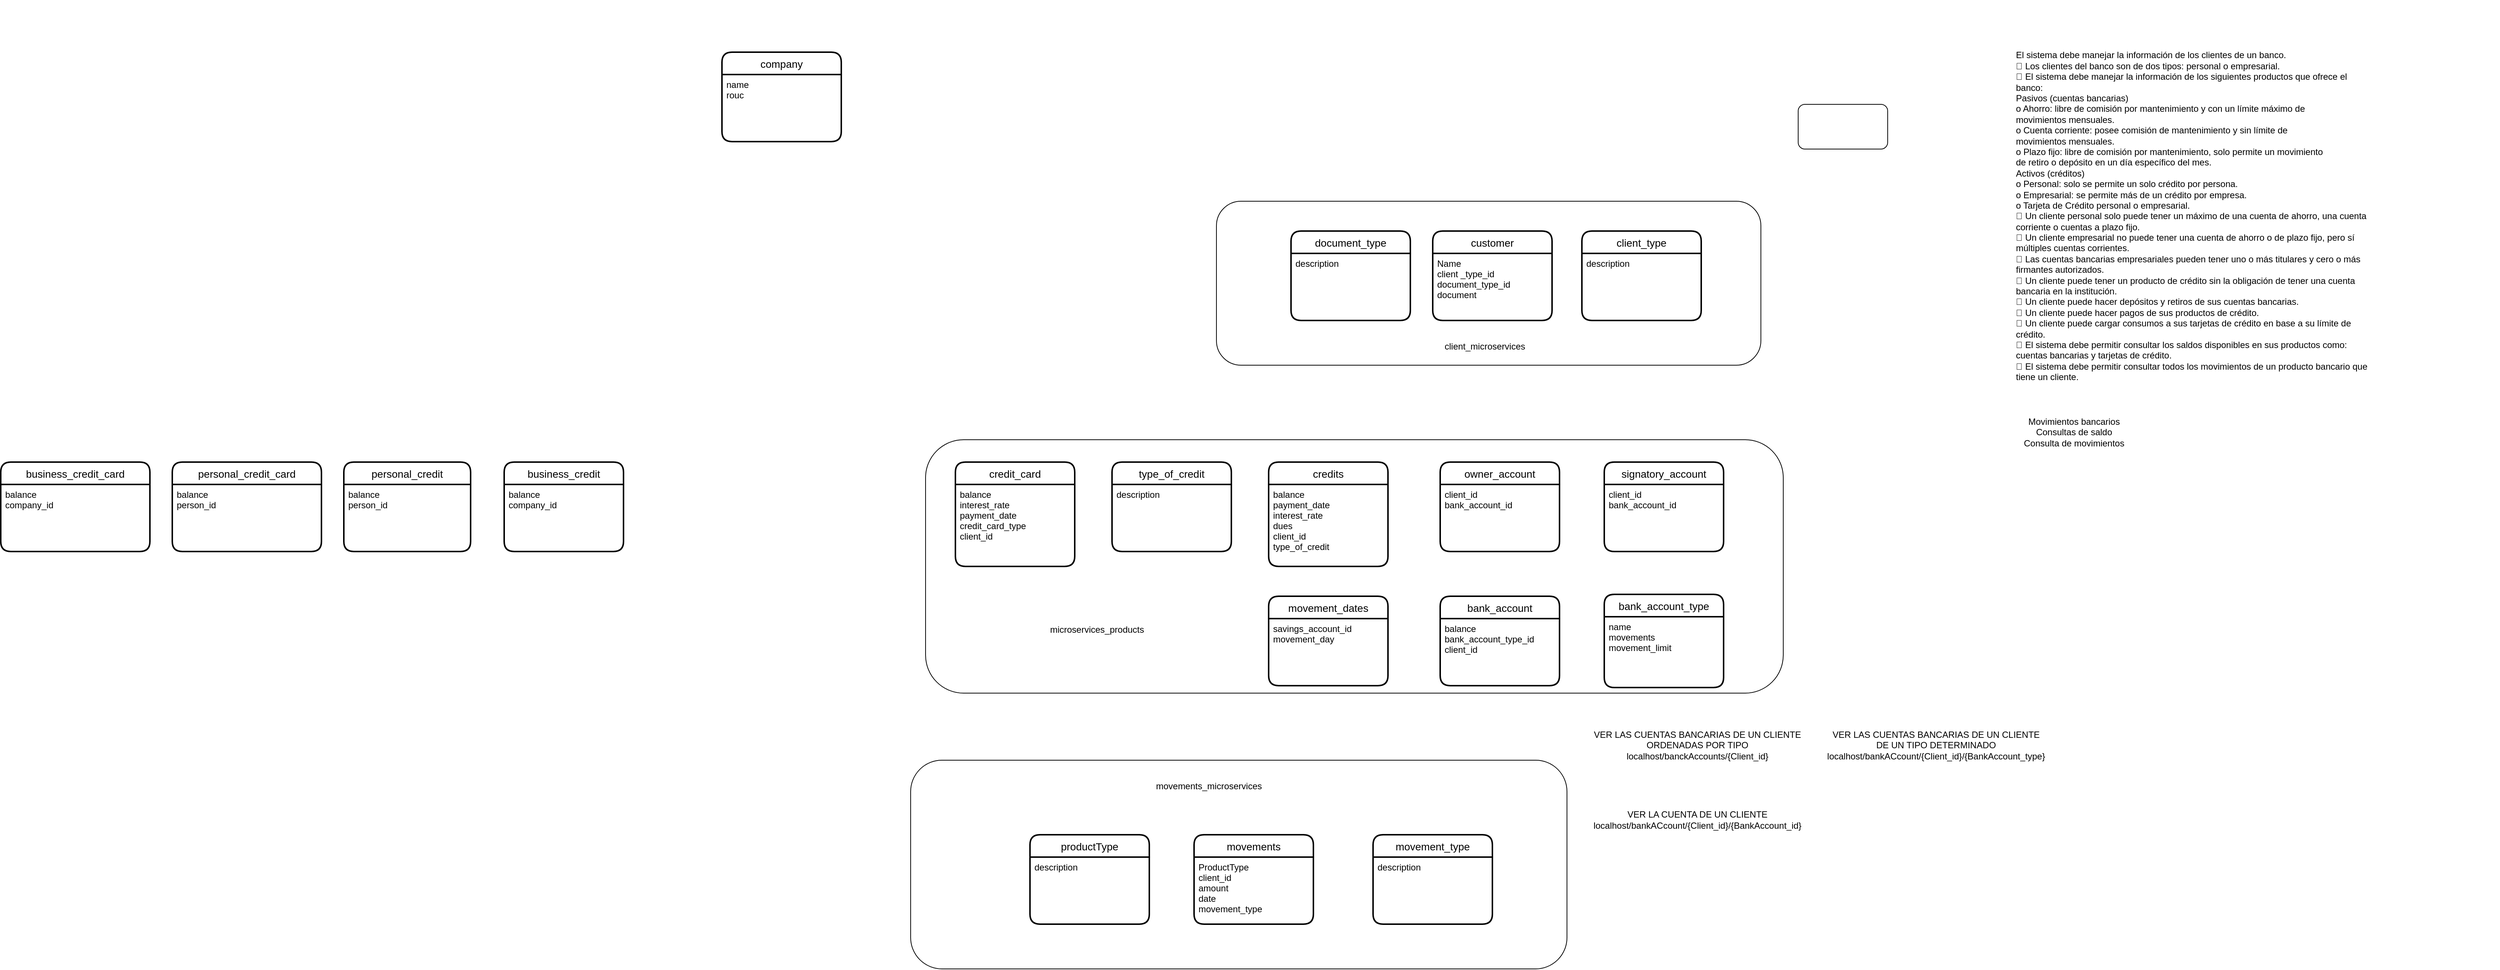 <mxfile version="20.8.20" type="github">
  <diagram name="Página-1" id="WvwGp7_9_SOHxkic99e-">
    <mxGraphModel dx="3705" dy="1735" grid="1" gridSize="10" guides="1" tooltips="1" connect="1" arrows="1" fold="1" page="1" pageScale="1" pageWidth="827" pageHeight="1169" math="0" shadow="0">
      <root>
        <mxCell id="0" />
        <mxCell id="1" parent="0" />
        <mxCell id="dOcX7SPBu0bCw76Jdtv2-1" value="" style="rounded=1;whiteSpace=wrap;html=1;" parent="1" vertex="1">
          <mxGeometry x="110" y="130" width="120" height="60" as="geometry" />
        </mxCell>
        <mxCell id="dOcX7SPBu0bCw76Jdtv2-2" value="" style="rounded=1;whiteSpace=wrap;html=1;" parent="1" vertex="1">
          <mxGeometry x="-670" y="260" width="730" height="220" as="geometry" />
        </mxCell>
        <mxCell id="dOcX7SPBu0bCw76Jdtv2-3" value="" style="rounded=1;whiteSpace=wrap;html=1;" parent="1" vertex="1">
          <mxGeometry x="-1060" y="580" width="1150" height="340" as="geometry" />
        </mxCell>
        <mxCell id="dOcX7SPBu0bCw76Jdtv2-4" value="" style="rounded=1;whiteSpace=wrap;html=1;" parent="1" vertex="1">
          <mxGeometry x="-1080" y="1010" width="880" height="280" as="geometry" />
        </mxCell>
        <mxCell id="dOcX7SPBu0bCw76Jdtv2-5" value="company" style="swimlane;childLayout=stackLayout;horizontal=1;startSize=30;horizontalStack=0;rounded=1;fontSize=14;fontStyle=0;strokeWidth=2;resizeParent=0;resizeLast=1;shadow=0;dashed=0;align=center;" parent="1" vertex="1">
          <mxGeometry x="-1333" y="60" width="160" height="120" as="geometry" />
        </mxCell>
        <mxCell id="dOcX7SPBu0bCw76Jdtv2-6" value="name&#xa;rouc" style="align=left;strokeColor=none;fillColor=none;spacingLeft=4;fontSize=12;verticalAlign=top;resizable=0;rotatable=0;part=1;" parent="dOcX7SPBu0bCw76Jdtv2-5" vertex="1">
          <mxGeometry y="30" width="160" height="90" as="geometry" />
        </mxCell>
        <mxCell id="dOcX7SPBu0bCw76Jdtv2-7" value="bank_account" style="swimlane;childLayout=stackLayout;horizontal=1;startSize=30;horizontalStack=0;rounded=1;fontSize=14;fontStyle=0;strokeWidth=2;resizeParent=0;resizeLast=1;shadow=0;dashed=0;align=center;" parent="1" vertex="1">
          <mxGeometry x="-370" y="790" width="160" height="120" as="geometry" />
        </mxCell>
        <mxCell id="dOcX7SPBu0bCw76Jdtv2-8" value="balance&#xa;bank_account_type_id&#xa;client_id&#xa;&#xa;" style="align=left;strokeColor=none;fillColor=none;spacingLeft=4;fontSize=12;verticalAlign=top;resizable=0;rotatable=0;part=1;" parent="dOcX7SPBu0bCw76Jdtv2-7" vertex="1">
          <mxGeometry y="30" width="160" height="90" as="geometry" />
        </mxCell>
        <mxCell id="dOcX7SPBu0bCw76Jdtv2-9" value="bank_account_type" style="swimlane;childLayout=stackLayout;horizontal=1;startSize=30;horizontalStack=0;rounded=1;fontSize=14;fontStyle=0;strokeWidth=2;resizeParent=0;resizeLast=1;shadow=0;dashed=0;align=center;" parent="1" vertex="1">
          <mxGeometry x="-150" y="787.5" width="160" height="125" as="geometry" />
        </mxCell>
        <mxCell id="dOcX7SPBu0bCw76Jdtv2-10" value="name&#xa;movements&#xa;movement_limit&#xa;" style="align=left;strokeColor=none;fillColor=none;spacingLeft=4;fontSize=12;verticalAlign=top;resizable=0;rotatable=0;part=1;" parent="dOcX7SPBu0bCw76Jdtv2-9" vertex="1">
          <mxGeometry y="30" width="160" height="95" as="geometry" />
        </mxCell>
        <mxCell id="dOcX7SPBu0bCw76Jdtv2-11" value="owner_account" style="swimlane;childLayout=stackLayout;horizontal=1;startSize=30;horizontalStack=0;rounded=1;fontSize=14;fontStyle=0;strokeWidth=2;resizeParent=0;resizeLast=1;shadow=0;dashed=0;align=center;" parent="1" vertex="1">
          <mxGeometry x="-370" y="610" width="160" height="120" as="geometry" />
        </mxCell>
        <mxCell id="dOcX7SPBu0bCw76Jdtv2-12" value="client_id&#xa;bank_account_id" style="align=left;strokeColor=none;fillColor=none;spacingLeft=4;fontSize=12;verticalAlign=top;resizable=0;rotatable=0;part=1;" parent="dOcX7SPBu0bCw76Jdtv2-11" vertex="1">
          <mxGeometry y="30" width="160" height="90" as="geometry" />
        </mxCell>
        <mxCell id="dOcX7SPBu0bCw76Jdtv2-13" value="signatory_account" style="swimlane;childLayout=stackLayout;horizontal=1;startSize=30;horizontalStack=0;rounded=1;fontSize=14;fontStyle=0;strokeWidth=2;resizeParent=0;resizeLast=1;shadow=0;dashed=0;align=center;" parent="1" vertex="1">
          <mxGeometry x="-150" y="610" width="160" height="120" as="geometry" />
        </mxCell>
        <mxCell id="dOcX7SPBu0bCw76Jdtv2-14" value="client_id&#xa;bank_account_id" style="align=left;strokeColor=none;fillColor=none;spacingLeft=4;fontSize=12;verticalAlign=top;resizable=0;rotatable=0;part=1;" parent="dOcX7SPBu0bCw76Jdtv2-13" vertex="1">
          <mxGeometry y="30" width="160" height="90" as="geometry" />
        </mxCell>
        <mxCell id="dOcX7SPBu0bCw76Jdtv2-15" value="business_credit" style="swimlane;childLayout=stackLayout;horizontal=1;startSize=30;horizontalStack=0;rounded=1;fontSize=14;fontStyle=0;strokeWidth=2;resizeParent=0;resizeLast=1;shadow=0;dashed=0;align=center;" parent="1" vertex="1">
          <mxGeometry x="-1625" y="610" width="160" height="120" as="geometry" />
        </mxCell>
        <mxCell id="dOcX7SPBu0bCw76Jdtv2-16" value="balance&#xa;company_id" style="align=left;strokeColor=none;fillColor=none;spacingLeft=4;fontSize=12;verticalAlign=top;resizable=0;rotatable=0;part=1;" parent="dOcX7SPBu0bCw76Jdtv2-15" vertex="1">
          <mxGeometry y="30" width="160" height="90" as="geometry" />
        </mxCell>
        <mxCell id="dOcX7SPBu0bCw76Jdtv2-17" value="personal_credit" style="swimlane;childLayout=stackLayout;horizontal=1;startSize=30;horizontalStack=0;rounded=1;fontSize=14;fontStyle=0;strokeWidth=2;resizeParent=0;resizeLast=1;shadow=0;dashed=0;align=center;" parent="1" vertex="1">
          <mxGeometry x="-1840" y="610" width="170" height="120" as="geometry" />
        </mxCell>
        <mxCell id="dOcX7SPBu0bCw76Jdtv2-18" value="balance &#xa;person_id" style="align=left;strokeColor=none;fillColor=none;spacingLeft=4;fontSize=12;verticalAlign=top;resizable=0;rotatable=0;part=1;" parent="dOcX7SPBu0bCw76Jdtv2-17" vertex="1">
          <mxGeometry y="30" width="170" height="90" as="geometry" />
        </mxCell>
        <mxCell id="dOcX7SPBu0bCw76Jdtv2-19" value="personal_credit_card" style="swimlane;childLayout=stackLayout;horizontal=1;startSize=30;horizontalStack=0;rounded=1;fontSize=14;fontStyle=0;strokeWidth=2;resizeParent=0;resizeLast=1;shadow=0;dashed=0;align=center;" parent="1" vertex="1">
          <mxGeometry x="-2070" y="610" width="200" height="120" as="geometry" />
        </mxCell>
        <mxCell id="dOcX7SPBu0bCw76Jdtv2-20" value="balance&#xa;person_id" style="align=left;strokeColor=none;fillColor=none;spacingLeft=4;fontSize=12;verticalAlign=top;resizable=0;rotatable=0;part=1;" parent="dOcX7SPBu0bCw76Jdtv2-19" vertex="1">
          <mxGeometry y="30" width="200" height="90" as="geometry" />
        </mxCell>
        <mxCell id="dOcX7SPBu0bCw76Jdtv2-21" value="business_credit_card" style="swimlane;childLayout=stackLayout;horizontal=1;startSize=30;horizontalStack=0;rounded=1;fontSize=14;fontStyle=0;strokeWidth=2;resizeParent=0;resizeLast=1;shadow=0;dashed=0;align=center;" parent="1" vertex="1">
          <mxGeometry x="-2300" y="610" width="200" height="120" as="geometry" />
        </mxCell>
        <mxCell id="dOcX7SPBu0bCw76Jdtv2-22" value="balance&#xa;company_id" style="align=left;strokeColor=none;fillColor=none;spacingLeft=4;fontSize=12;verticalAlign=top;resizable=0;rotatable=0;part=1;" parent="dOcX7SPBu0bCw76Jdtv2-21" vertex="1">
          <mxGeometry y="30" width="200" height="90" as="geometry" />
        </mxCell>
        <mxCell id="dOcX7SPBu0bCw76Jdtv2-23" value="movement_dates" style="swimlane;childLayout=stackLayout;horizontal=1;startSize=30;horizontalStack=0;rounded=1;fontSize=14;fontStyle=0;strokeWidth=2;resizeParent=0;resizeLast=1;shadow=0;dashed=0;align=center;" parent="1" vertex="1">
          <mxGeometry x="-600" y="790" width="160" height="120" as="geometry" />
        </mxCell>
        <mxCell id="dOcX7SPBu0bCw76Jdtv2-24" value="savings_account_id&#xa;movement_day" style="align=left;strokeColor=none;fillColor=none;spacingLeft=4;fontSize=12;verticalAlign=top;resizable=0;rotatable=0;part=1;" parent="dOcX7SPBu0bCw76Jdtv2-23" vertex="1">
          <mxGeometry y="30" width="160" height="90" as="geometry" />
        </mxCell>
        <mxCell id="dOcX7SPBu0bCw76Jdtv2-25" value="customer" style="swimlane;childLayout=stackLayout;horizontal=1;startSize=30;horizontalStack=0;rounded=1;fontSize=14;fontStyle=0;strokeWidth=2;resizeParent=0;resizeLast=1;shadow=0;dashed=0;align=center;" parent="1" vertex="1">
          <mxGeometry x="-380" y="300" width="160" height="120" as="geometry" />
        </mxCell>
        <mxCell id="dOcX7SPBu0bCw76Jdtv2-26" value="Name&#xa;client _type_id&#xa;document_type_id&#xa;document" style="align=left;strokeColor=none;fillColor=none;spacingLeft=4;fontSize=12;verticalAlign=top;resizable=0;rotatable=0;part=1;" parent="dOcX7SPBu0bCw76Jdtv2-25" vertex="1">
          <mxGeometry y="30" width="160" height="90" as="geometry" />
        </mxCell>
        <mxCell id="dOcX7SPBu0bCw76Jdtv2-27" value="client_type" style="swimlane;childLayout=stackLayout;horizontal=1;startSize=30;horizontalStack=0;rounded=1;fontSize=14;fontStyle=0;strokeWidth=2;resizeParent=0;resizeLast=1;shadow=0;dashed=0;align=center;" parent="1" vertex="1">
          <mxGeometry x="-180" y="300" width="160" height="120" as="geometry" />
        </mxCell>
        <mxCell id="dOcX7SPBu0bCw76Jdtv2-28" value="description " style="align=left;strokeColor=none;fillColor=none;spacingLeft=4;fontSize=12;verticalAlign=top;resizable=0;rotatable=0;part=1;" parent="dOcX7SPBu0bCw76Jdtv2-27" vertex="1">
          <mxGeometry y="30" width="160" height="90" as="geometry" />
        </mxCell>
        <mxCell id="dOcX7SPBu0bCw76Jdtv2-29" value="document_type" style="swimlane;childLayout=stackLayout;horizontal=1;startSize=30;horizontalStack=0;rounded=1;fontSize=14;fontStyle=0;strokeWidth=2;resizeParent=0;resizeLast=1;shadow=0;dashed=0;align=center;" parent="1" vertex="1">
          <mxGeometry x="-570" y="300" width="160" height="120" as="geometry" />
        </mxCell>
        <mxCell id="dOcX7SPBu0bCw76Jdtv2-30" value="description" style="align=left;strokeColor=none;fillColor=none;spacingLeft=4;fontSize=12;verticalAlign=top;resizable=0;rotatable=0;part=1;" parent="dOcX7SPBu0bCw76Jdtv2-29" vertex="1">
          <mxGeometry y="30" width="160" height="90" as="geometry" />
        </mxCell>
        <mxCell id="dOcX7SPBu0bCw76Jdtv2-31" value="credits" style="swimlane;childLayout=stackLayout;horizontal=1;startSize=30;horizontalStack=0;rounded=1;fontSize=14;fontStyle=0;strokeWidth=2;resizeParent=0;resizeLast=1;shadow=0;dashed=0;align=center;" parent="1" vertex="1">
          <mxGeometry x="-600" y="610" width="160" height="140" as="geometry" />
        </mxCell>
        <mxCell id="dOcX7SPBu0bCw76Jdtv2-32" value="balance&#xa;payment_date&#xa;interest_rate&#xa;dues&#xa;client_id&#xa;type_of_credit" style="align=left;strokeColor=none;fillColor=none;spacingLeft=4;fontSize=12;verticalAlign=top;resizable=0;rotatable=0;part=1;" parent="dOcX7SPBu0bCw76Jdtv2-31" vertex="1">
          <mxGeometry y="30" width="160" height="110" as="geometry" />
        </mxCell>
        <mxCell id="dOcX7SPBu0bCw76Jdtv2-33" value="type_of_credit" style="swimlane;childLayout=stackLayout;horizontal=1;startSize=30;horizontalStack=0;rounded=1;fontSize=14;fontStyle=0;strokeWidth=2;resizeParent=0;resizeLast=1;shadow=0;dashed=0;align=center;" parent="1" vertex="1">
          <mxGeometry x="-810" y="610" width="160" height="120" as="geometry" />
        </mxCell>
        <mxCell id="dOcX7SPBu0bCw76Jdtv2-34" value="description" style="align=left;strokeColor=none;fillColor=none;spacingLeft=4;fontSize=12;verticalAlign=top;resizable=0;rotatable=0;part=1;" parent="dOcX7SPBu0bCw76Jdtv2-33" vertex="1">
          <mxGeometry y="30" width="160" height="90" as="geometry" />
        </mxCell>
        <mxCell id="dOcX7SPBu0bCw76Jdtv2-35" value="credit_card" style="swimlane;childLayout=stackLayout;horizontal=1;startSize=30;horizontalStack=0;rounded=1;fontSize=14;fontStyle=0;strokeWidth=2;resizeParent=0;resizeLast=1;shadow=0;dashed=0;align=center;" parent="1" vertex="1">
          <mxGeometry x="-1020" y="610" width="160" height="140" as="geometry" />
        </mxCell>
        <mxCell id="dOcX7SPBu0bCw76Jdtv2-36" value="balance&#xa;interest_rate&#xa;payment_date&#xa;credit_card_type&#xa;client_id" style="align=left;strokeColor=none;fillColor=none;spacingLeft=4;fontSize=12;verticalAlign=top;resizable=0;rotatable=0;part=1;" parent="dOcX7SPBu0bCw76Jdtv2-35" vertex="1">
          <mxGeometry y="30" width="160" height="110" as="geometry" />
        </mxCell>
        <mxCell id="dOcX7SPBu0bCw76Jdtv2-37" value="movements" style="swimlane;childLayout=stackLayout;horizontal=1;startSize=30;horizontalStack=0;rounded=1;fontSize=14;fontStyle=0;strokeWidth=2;resizeParent=0;resizeLast=1;shadow=0;dashed=0;align=center;" parent="1" vertex="1">
          <mxGeometry x="-700" y="1110" width="160" height="120" as="geometry" />
        </mxCell>
        <mxCell id="dOcX7SPBu0bCw76Jdtv2-38" value="ProductType&#xa;client_id&#xa;amount&#xa;date&#xa;movement_type" style="align=left;strokeColor=none;fillColor=none;spacingLeft=4;fontSize=12;verticalAlign=top;resizable=0;rotatable=0;part=1;" parent="dOcX7SPBu0bCw76Jdtv2-37" vertex="1">
          <mxGeometry y="30" width="160" height="90" as="geometry" />
        </mxCell>
        <mxCell id="dOcX7SPBu0bCw76Jdtv2-39" value="productType" style="swimlane;childLayout=stackLayout;horizontal=1;startSize=30;horizontalStack=0;rounded=1;fontSize=14;fontStyle=0;strokeWidth=2;resizeParent=0;resizeLast=1;shadow=0;dashed=0;align=center;" parent="1" vertex="1">
          <mxGeometry x="-920" y="1110" width="160" height="120" as="geometry" />
        </mxCell>
        <mxCell id="dOcX7SPBu0bCw76Jdtv2-40" value="description" style="align=left;strokeColor=none;fillColor=none;spacingLeft=4;fontSize=12;verticalAlign=top;resizable=0;rotatable=0;part=1;" parent="dOcX7SPBu0bCw76Jdtv2-39" vertex="1">
          <mxGeometry y="30" width="160" height="90" as="geometry" />
        </mxCell>
        <mxCell id="dOcX7SPBu0bCw76Jdtv2-41" value="movement_type" style="swimlane;childLayout=stackLayout;horizontal=1;startSize=30;horizontalStack=0;rounded=1;fontSize=14;fontStyle=0;strokeWidth=2;resizeParent=0;resizeLast=1;shadow=0;dashed=0;align=center;" parent="1" vertex="1">
          <mxGeometry x="-460" y="1110" width="160" height="120" as="geometry" />
        </mxCell>
        <mxCell id="dOcX7SPBu0bCw76Jdtv2-42" value="description" style="align=left;strokeColor=none;fillColor=none;spacingLeft=4;fontSize=12;verticalAlign=top;resizable=0;rotatable=0;part=1;" parent="dOcX7SPBu0bCw76Jdtv2-41" vertex="1">
          <mxGeometry y="30" width="160" height="90" as="geometry" />
        </mxCell>
        <mxCell id="dOcX7SPBu0bCw76Jdtv2-43" value="movements_microservices" style="text;strokeColor=none;align=center;fillColor=none;html=1;verticalAlign=middle;whiteSpace=wrap;rounded=0;" parent="1" vertex="1">
          <mxGeometry x="-760" y="1030" width="160" height="30" as="geometry" />
        </mxCell>
        <mxCell id="dOcX7SPBu0bCw76Jdtv2-44" value="microservices_products" style="text;strokeColor=none;align=center;fillColor=none;html=1;verticalAlign=middle;whiteSpace=wrap;rounded=0;" parent="1" vertex="1">
          <mxGeometry x="-920" y="820" width="180" height="30" as="geometry" />
        </mxCell>
        <mxCell id="dOcX7SPBu0bCw76Jdtv2-45" value="client_microservices" style="text;strokeColor=none;align=center;fillColor=none;html=1;verticalAlign=middle;whiteSpace=wrap;rounded=0;" parent="1" vertex="1">
          <mxGeometry x="-430" y="440" width="240" height="30" as="geometry" />
        </mxCell>
        <mxCell id="UTPRJ2tX5IX8wE_pQEL6-1" value="VER LAS CUENTAS BANCARIAS DE UN CLIENTE ORDENADAS POR TIPO&lt;br&gt;localhost/banckAccounts/{Client_id}" style="text;strokeColor=none;align=center;fillColor=none;html=1;verticalAlign=middle;whiteSpace=wrap;rounded=0;" parent="1" vertex="1">
          <mxGeometry x="-170" y="960" width="290" height="60" as="geometry" />
        </mxCell>
        <mxCell id="UTPRJ2tX5IX8wE_pQEL6-2" value="VER LAS CUENTAS BANCARIAS DE UN CLIENTE DE UN TIPO DETERMINADO&lt;br&gt;localhost/bankACcount/{Client_id}/{BankAccount_type}" style="text;strokeColor=none;align=center;fillColor=none;html=1;verticalAlign=middle;whiteSpace=wrap;rounded=0;" parent="1" vertex="1">
          <mxGeometry x="150" y="960" width="290" height="60" as="geometry" />
        </mxCell>
        <mxCell id="UTPRJ2tX5IX8wE_pQEL6-3" value="VER LA CUENTA DE UN CLIENTE&lt;br&gt;localhost/bankACcount/{Client_id}/{BankAccount_id}" style="text;strokeColor=none;align=center;fillColor=none;html=1;verticalAlign=middle;whiteSpace=wrap;rounded=0;" parent="1" vertex="1">
          <mxGeometry x="-170" y="1060" width="290" height="60" as="geometry" />
        </mxCell>
        <mxCell id="UTPRJ2tX5IX8wE_pQEL6-4" value="&lt;div&gt;El sistema debe manejar la información de los clientes de un banco.&lt;/div&gt;&lt;div&gt;&lt;span style=&quot;font-size: 12px;&quot;&gt; Los clientes del banco son de dos tipos: personal o empresarial.&lt;/span&gt;&lt;/div&gt;&lt;div&gt;&lt;span style=&quot;font-size: 12px;&quot;&gt; El sistema debe manejar la información de los siguientes productos que ofrece el&lt;/span&gt;&lt;/div&gt;&lt;div&gt;&lt;span style=&quot;font-size: 12px;&quot;&gt;banco:&lt;/span&gt;&lt;/div&gt;&lt;div&gt;&lt;span style=&quot;font-size: 12px;&quot;&gt;Pasivos (cuentas bancarias)&lt;/span&gt;&lt;/div&gt;&lt;div&gt;&lt;span style=&quot;font-size: 12px;&quot;&gt;o Ahorro: libre de comisión por mantenimiento y con un límite máximo de&lt;/span&gt;&lt;/div&gt;&lt;div&gt;&lt;span style=&quot;font-size: 12px;&quot;&gt;movimientos mensuales.&lt;/span&gt;&lt;/div&gt;&lt;div&gt;&lt;span style=&quot;font-size: 12px;&quot;&gt;o Cuenta corriente: posee comisión de mantenimiento y sin límite de&lt;/span&gt;&lt;/div&gt;&lt;div&gt;&lt;span style=&quot;font-size: 12px;&quot;&gt;movimientos mensuales.&lt;/span&gt;&lt;/div&gt;&lt;div&gt;&lt;span style=&quot;font-size: 12px;&quot;&gt;o Plazo fijo: libre de comisión por mantenimiento, solo permite un movimiento&lt;/span&gt;&lt;/div&gt;&lt;div&gt;&lt;span style=&quot;font-size: 12px;&quot;&gt;de retiro o depósito en un día específico del mes.&lt;/span&gt;&lt;/div&gt;&lt;div&gt;&lt;span style=&quot;font-size: 12px;&quot;&gt;Activos (créditos)&lt;/span&gt;&lt;/div&gt;&lt;div&gt;&lt;span style=&quot;font-size: 12px;&quot;&gt;o Personal: solo se permite un solo crédito por persona.&lt;/span&gt;&lt;/div&gt;&lt;div&gt;&lt;span style=&quot;font-size: 12px;&quot;&gt;o Empresarial: se permite más de un crédito por empresa.&lt;/span&gt;&lt;/div&gt;&lt;div&gt;&lt;span style=&quot;font-size: 12px;&quot;&gt;o Tarjeta de Crédito personal o empresarial.&lt;/span&gt;&lt;/div&gt;&lt;div&gt;&lt;span style=&quot;font-size: 12px;&quot;&gt; Un cliente personal solo puede tener un máximo de una cuenta de ahorro, una cuenta&lt;/span&gt;&lt;/div&gt;&lt;div&gt;&lt;span style=&quot;font-size: 12px;&quot;&gt;corriente o cuentas a plazo fijo.&lt;/span&gt;&lt;/div&gt;&lt;div&gt;&lt;span style=&quot;font-size: 12px;&quot;&gt; Un cliente empresarial no puede tener una cuenta de ahorro o de plazo fijo, pero sí&lt;/span&gt;&lt;/div&gt;&lt;div&gt;&lt;span style=&quot;font-size: 12px;&quot;&gt;múltiples cuentas corrientes.&lt;/span&gt;&lt;/div&gt;&lt;div&gt;&lt;span style=&quot;font-size: 12px;&quot;&gt; Las cuentas bancarias empresariales pueden tener uno o más titulares y cero o más&lt;/span&gt;&lt;/div&gt;&lt;div&gt;&lt;span style=&quot;font-size: 12px;&quot;&gt;firmantes autorizados.&lt;/span&gt;&lt;/div&gt;&lt;div&gt;&lt;span style=&quot;font-size: 12px;&quot;&gt; Un cliente puede tener un producto de crédito sin la obligación de tener una cuenta&lt;/span&gt;&lt;/div&gt;&lt;div&gt;&lt;span style=&quot;font-size: 12px;&quot;&gt;bancaria en la institución.&lt;/span&gt;&lt;/div&gt;&lt;div&gt;&lt;span style=&quot;font-size: 12px;&quot;&gt; Un cliente puede hacer depósitos y retiros de sus cuentas bancarias.&lt;/span&gt;&lt;/div&gt;&lt;div&gt;&lt;span style=&quot;font-size: 12px;&quot;&gt; Un cliente puede hacer pagos de sus productos de crédito.&lt;/span&gt;&lt;/div&gt;&lt;div&gt;&lt;span style=&quot;font-size: 12px;&quot;&gt; Un cliente puede cargar consumos a sus tarjetas de crédito en base a su límite de&lt;/span&gt;&lt;/div&gt;&lt;div&gt;&lt;span style=&quot;font-size: 12px;&quot;&gt;crédito.&lt;/span&gt;&lt;/div&gt;&lt;div&gt;&lt;span style=&quot;font-size: 12px;&quot;&gt; El sistema debe permitir consultar los saldos disponibles en sus productos como:&lt;/span&gt;&lt;/div&gt;&lt;div&gt;&lt;span style=&quot;font-size: 12px;&quot;&gt;cuentas bancarias y tarjetas de crédito.&lt;/span&gt;&lt;/div&gt;&lt;div&gt;&lt;span style=&quot;font-size: 12px;&quot;&gt; El sistema debe permitir consultar todos los movimientos de un producto bancario que&lt;/span&gt;&lt;/div&gt;&lt;div&gt;&lt;span style=&quot;font-size: 12px;&quot;&gt;tiene un cliente.&lt;/span&gt;&lt;/div&gt;" style="text;strokeColor=none;align=left;fillColor=none;html=1;verticalAlign=middle;whiteSpace=wrap;rounded=0;" parent="1" vertex="1">
          <mxGeometry x="400" y="-10" width="650" height="580" as="geometry" />
        </mxCell>
        <mxCell id="UTPRJ2tX5IX8wE_pQEL6-6" value="Movimientos bancarios&lt;br&gt;Consultas de saldo&lt;br&gt;Consulta de movimientos" style="text;strokeColor=none;align=center;fillColor=none;html=1;verticalAlign=middle;whiteSpace=wrap;rounded=0;" parent="1" vertex="1">
          <mxGeometry x="380" y="555" width="200" height="30" as="geometry" />
        </mxCell>
      </root>
    </mxGraphModel>
  </diagram>
</mxfile>
